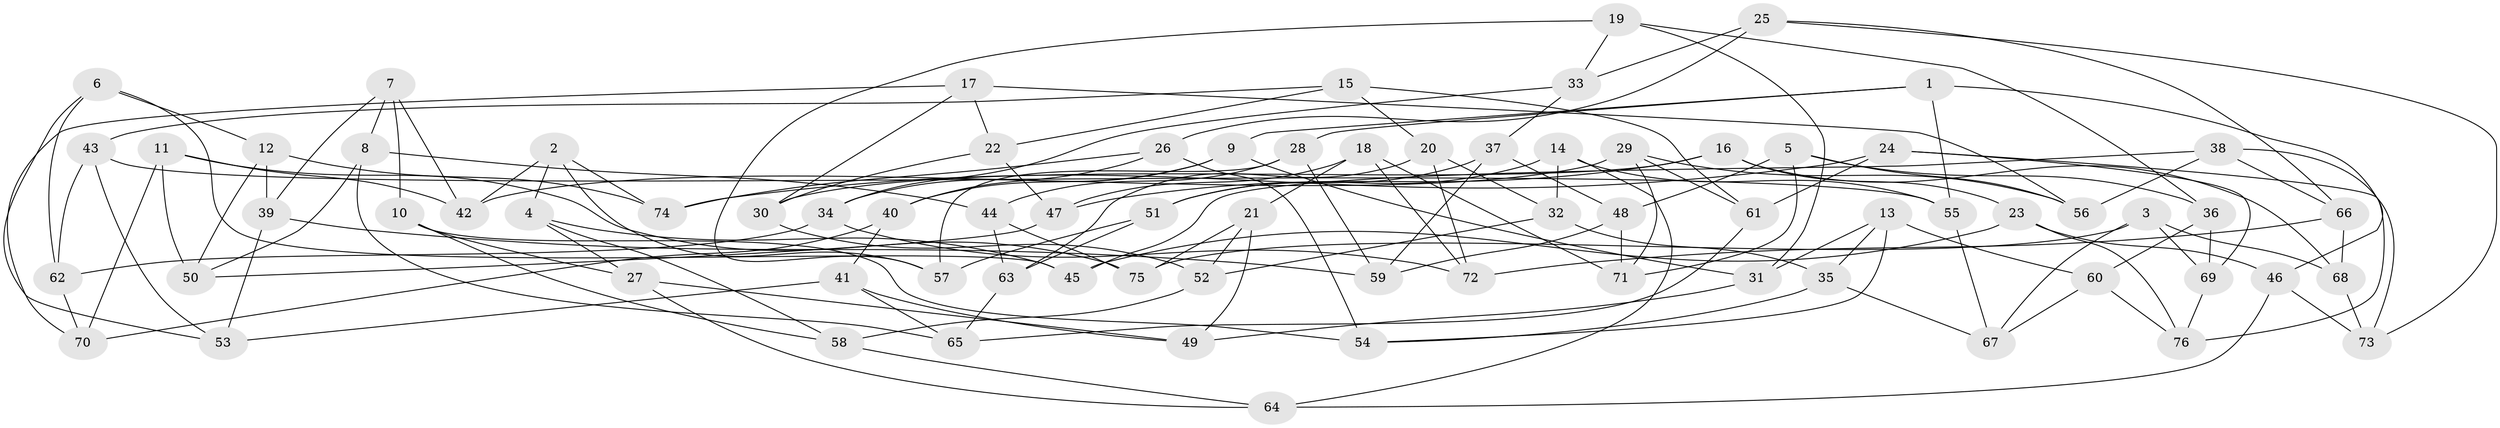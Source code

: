 // Generated by graph-tools (version 1.1) at 2025/37/03/09/25 02:37:58]
// undirected, 76 vertices, 152 edges
graph export_dot {
graph [start="1"]
  node [color=gray90,style=filled];
  1;
  2;
  3;
  4;
  5;
  6;
  7;
  8;
  9;
  10;
  11;
  12;
  13;
  14;
  15;
  16;
  17;
  18;
  19;
  20;
  21;
  22;
  23;
  24;
  25;
  26;
  27;
  28;
  29;
  30;
  31;
  32;
  33;
  34;
  35;
  36;
  37;
  38;
  39;
  40;
  41;
  42;
  43;
  44;
  45;
  46;
  47;
  48;
  49;
  50;
  51;
  52;
  53;
  54;
  55;
  56;
  57;
  58;
  59;
  60;
  61;
  62;
  63;
  64;
  65;
  66;
  67;
  68;
  69;
  70;
  71;
  72;
  73;
  74;
  75;
  76;
  1 -- 55;
  1 -- 28;
  1 -- 9;
  1 -- 46;
  2 -- 42;
  2 -- 57;
  2 -- 74;
  2 -- 4;
  3 -- 75;
  3 -- 69;
  3 -- 67;
  3 -- 68;
  4 -- 58;
  4 -- 27;
  4 -- 45;
  5 -- 71;
  5 -- 36;
  5 -- 48;
  5 -- 56;
  6 -- 45;
  6 -- 62;
  6 -- 53;
  6 -- 12;
  7 -- 8;
  7 -- 10;
  7 -- 42;
  7 -- 39;
  8 -- 50;
  8 -- 65;
  8 -- 44;
  9 -- 34;
  9 -- 31;
  9 -- 40;
  10 -- 27;
  10 -- 58;
  10 -- 54;
  11 -- 70;
  11 -- 50;
  11 -- 42;
  11 -- 75;
  12 -- 50;
  12 -- 74;
  12 -- 39;
  13 -- 54;
  13 -- 60;
  13 -- 31;
  13 -- 35;
  14 -- 64;
  14 -- 55;
  14 -- 32;
  14 -- 51;
  15 -- 61;
  15 -- 43;
  15 -- 22;
  15 -- 20;
  16 -- 68;
  16 -- 30;
  16 -- 23;
  16 -- 47;
  17 -- 30;
  17 -- 56;
  17 -- 70;
  17 -- 22;
  18 -- 21;
  18 -- 47;
  18 -- 72;
  18 -- 71;
  19 -- 33;
  19 -- 36;
  19 -- 57;
  19 -- 31;
  20 -- 63;
  20 -- 72;
  20 -- 32;
  21 -- 49;
  21 -- 75;
  21 -- 52;
  22 -- 30;
  22 -- 47;
  23 -- 46;
  23 -- 76;
  23 -- 45;
  24 -- 69;
  24 -- 73;
  24 -- 61;
  24 -- 74;
  25 -- 73;
  25 -- 33;
  25 -- 66;
  25 -- 26;
  26 -- 40;
  26 -- 74;
  26 -- 54;
  27 -- 49;
  27 -- 64;
  28 -- 59;
  28 -- 57;
  28 -- 44;
  29 -- 56;
  29 -- 71;
  29 -- 42;
  29 -- 61;
  30 -- 52;
  31 -- 49;
  32 -- 52;
  32 -- 35;
  33 -- 34;
  33 -- 37;
  34 -- 62;
  34 -- 72;
  35 -- 54;
  35 -- 67;
  36 -- 60;
  36 -- 69;
  37 -- 48;
  37 -- 59;
  37 -- 51;
  38 -- 56;
  38 -- 66;
  38 -- 76;
  38 -- 45;
  39 -- 53;
  39 -- 59;
  40 -- 41;
  40 -- 70;
  41 -- 65;
  41 -- 49;
  41 -- 53;
  43 -- 55;
  43 -- 53;
  43 -- 62;
  44 -- 75;
  44 -- 63;
  46 -- 64;
  46 -- 73;
  47 -- 50;
  48 -- 59;
  48 -- 71;
  51 -- 63;
  51 -- 57;
  52 -- 58;
  55 -- 67;
  58 -- 64;
  60 -- 67;
  60 -- 76;
  61 -- 65;
  62 -- 70;
  63 -- 65;
  66 -- 72;
  66 -- 68;
  68 -- 73;
  69 -- 76;
}
